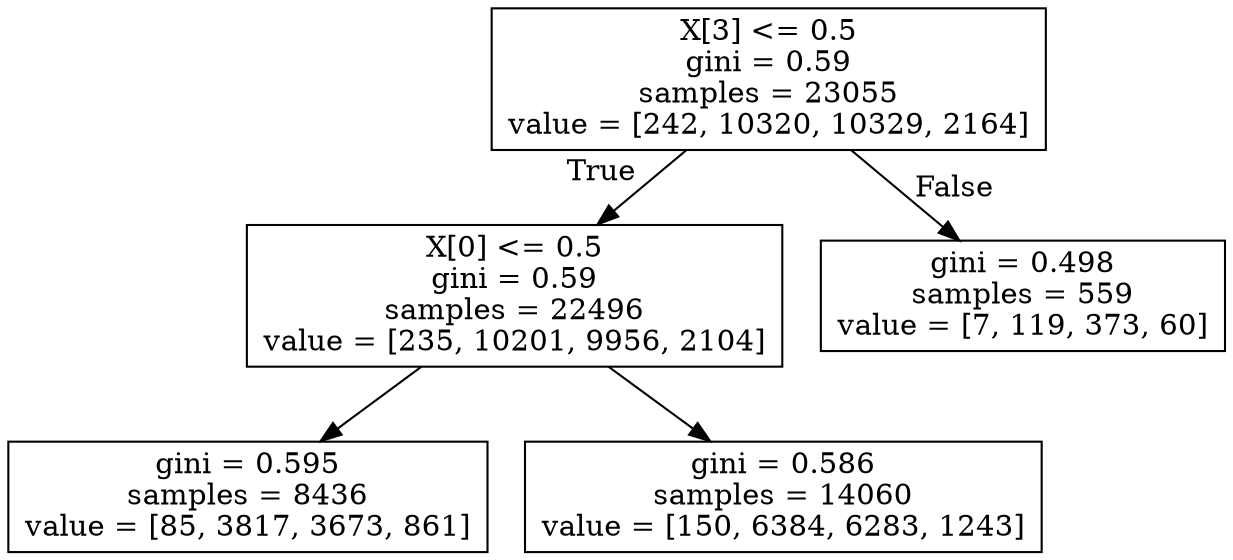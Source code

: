 digraph Tree {
node [shape=box] ;
0 [label="X[3] <= 0.5\ngini = 0.59\nsamples = 23055\nvalue = [242, 10320, 10329, 2164]"] ;
1 [label="X[0] <= 0.5\ngini = 0.59\nsamples = 22496\nvalue = [235, 10201, 9956, 2104]"] ;
0 -> 1 [labeldistance=2.5, labelangle=45, headlabel="True"] ;
2 [label="gini = 0.595\nsamples = 8436\nvalue = [85, 3817, 3673, 861]"] ;
1 -> 2 ;
3 [label="gini = 0.586\nsamples = 14060\nvalue = [150, 6384, 6283, 1243]"] ;
1 -> 3 ;
4 [label="gini = 0.498\nsamples = 559\nvalue = [7, 119, 373, 60]"] ;
0 -> 4 [labeldistance=2.5, labelangle=-45, headlabel="False"] ;
}